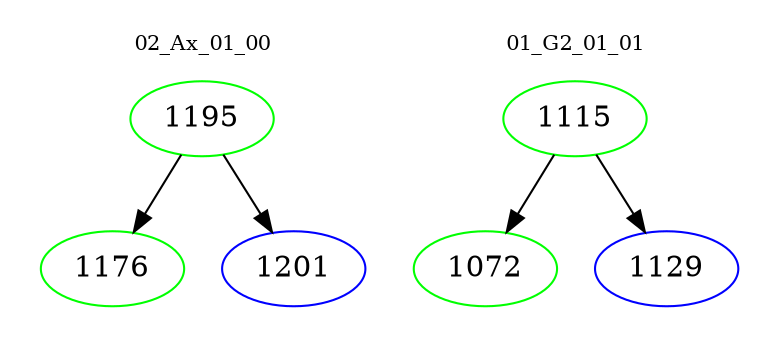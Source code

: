 digraph{
subgraph cluster_0 {
color = white
label = "02_Ax_01_00";
fontsize=10;
T0_1195 [label="1195", color="green"]
T0_1195 -> T0_1176 [color="black"]
T0_1176 [label="1176", color="green"]
T0_1195 -> T0_1201 [color="black"]
T0_1201 [label="1201", color="blue"]
}
subgraph cluster_1 {
color = white
label = "01_G2_01_01";
fontsize=10;
T1_1115 [label="1115", color="green"]
T1_1115 -> T1_1072 [color="black"]
T1_1072 [label="1072", color="green"]
T1_1115 -> T1_1129 [color="black"]
T1_1129 [label="1129", color="blue"]
}
}
